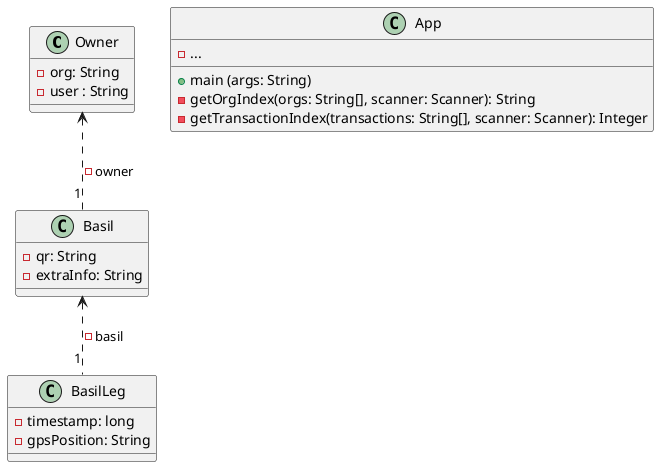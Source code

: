 @startuml
class Owner {
  - org: String
  - user : String
}

class Basil{
 - qr: String
 - extraInfo: String
}

class BasilLeg {
 - timestamp: long
 -gpsPosition: String

}


class App {
+ main (args: String)
- getOrgIndex(orgs: String[], scanner: Scanner): String
- getTransactionIndex(transactions: String[], scanner: Scanner): Integer
- ...
}

Owner <.. "1" Basil : -owner
Basil <.. "1" BasilLeg : -basil
